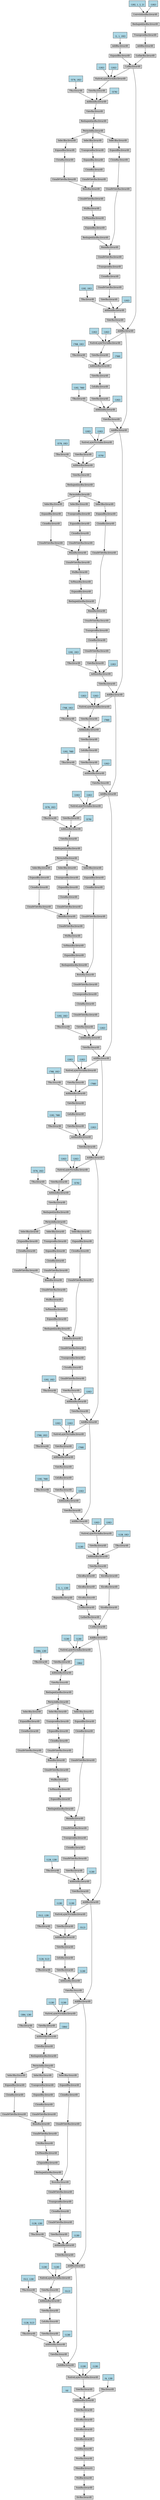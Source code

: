 digraph {
	graph [dpi=500 size="100,100"]
	node [align=left fontsize=12 height=0.2 ranksep=0.1 shape=box style=filled]
	1653557714976 [label=DivBackward0]
	1653558222736 -> 1653557714976
	1653558222736 [label=SumBackward0]
	1653558222784 -> 1653558222736
	1653558222784 [label=MulBackward0]
	1653558222832 -> 1653558222784
	1653558222832 [label=MeanBackward1]
	1653558222880 -> 1653558222832
	1653558222880 [label=PowBackward0]
	1653558222976 -> 1653558222880
	1653558222976 [label=SubBackward0]
	1653558223072 -> 1653558222976
	1653558223072 [label=SliceBackward0]
	1653558223168 -> 1653558223072
	1653558223168 [label=SliceBackward0]
	1653558223264 -> 1653558223168
	1653558223264 [label=SliceBackward0]
	1653558223360 -> 1653558223264
	1653558223360 [label=ViewBackward0]
	1653558223456 -> 1653558223360
	1653558223456 [label=AddmmBackward0]
	1653558223552 -> 1653558223456
	1653558223552 [label="
 (4)" fillcolor=lightblue]
	1653558223600 -> 1653558223456
	1653558223600 [label=ViewBackward0]
	1653558223744 -> 1653558223600
	1653558223744 [label=NativeLayerNormBackward0]
	1653558223936 -> 1653558223744
	1653558223936 [label=AddBackward0]
	1653558223792 -> 1653558223936
	1653558223792 [label=AddBackward0]
	1653558224176 -> 1653558223792
	1653558224176 [label=AddBackward0]
	1653558224320 -> 1653558224176
	1653558224320 [label=AddBackward0]
	1653558224464 -> 1653558224320
	1653558224464 [label=AddBackward0]
	1653558224608 -> 1653558224464
	1653558224608 [label=CatBackward0]
	1653558224704 -> 1653558224608
	1653558224704 [label=SliceBackward0]
	1653558224848 -> 1653558224704
	1653558224848 [label=SliceBackward0]
	1653558224944 -> 1653558224848
	1653558224944 [label=SliceBackward0]
	1653558225040 -> 1653558224944
	1653558225040 [label=ViewBackward0]
	1653558225136 -> 1653558225040
	1653558225136 [label=AddmmBackward0]
	1653558225232 -> 1653558225136
	1653558225232 [label="
 (128)" fillcolor=lightblue]
	1653558225280 -> 1653558225136
	1653558225280 [label=ViewBackward0]
	1653558225424 -> 1653558225280
	1653558225424 [label=NativeLayerNormBackward0]
	1653558225520 -> 1653558225424
	1653558225520 [label=AddBackward0]
	1653558225712 -> 1653558225520
	1653558225712 [label=AddBackward0]
	1653558225856 -> 1653558225712
	1653558225856 [label=AddBackward0]
	1653558226000 -> 1653558225856
	1653558226000 [label=AddBackward0]
	1653558226144 -> 1653558226000
	1653558226144 [label=AddBackward0]
	1653558226288 -> 1653558226144
	1653558226288 [label=AddBackward0]
	1653558226432 -> 1653558226288
	1653558226432 [label=AddBackward0]
	1653558226576 -> 1653558226432
	1653558226576 [label=AddBackward0]
	1653558226720 -> 1653558226576
	1653558226720 [label=CatBackward0]
	1653558226864 -> 1653558226720
	1653558226864 [label=ExpandBackward0]
	1653558227008 -> 1653558226864
	1653558227008 [label=AddBackward0]
	1653558227104 -> 1653558227008
	1653558227104 [label="
 (1, 1, 192)" fillcolor=lightblue]
	1653558226912 -> 1653558226720
	1653558226912 [label=GatherBackward0]
	1653558227056 -> 1653558226912
	1653558227056 [label=AddBackward0]
	1653558227200 -> 1653558227056
	1653558227200 [label=TransposeBackward0]
	1653558227296 -> 1653558227200
	1653558227296 [label=ReshapeAliasBackward0]
	1653558227392 -> 1653558227296
	1653558227392 [label=ConvolutionBackward0]
	1653558227488 -> 1653558227392
	1653558227488 [label="
 (192, 1, 2, 2)" fillcolor=lightblue]
	1653558227536 -> 1653558227392
	1653558227536 [label="
 (192)" fillcolor=lightblue]
	1653558226768 -> 1653558226576
	1653558226768 [label=ViewBackward0]
	1653558226960 -> 1653558226768
	1653558226960 [label=AddmmBackward0]
	1653558227248 -> 1653558226960
	1653558227248 [label="
 (192)" fillcolor=lightblue]
	1653558227344 -> 1653558226960
	1653558227344 [label=ViewBackward0]
	1653558227632 -> 1653558227344
	1653558227632 [label=UnsafeViewBackward0]
	1653558227728 -> 1653558227632
	1653558227728 [label=CloneBackward0]
	1653558227824 -> 1653558227728
	1653558227824 [label=TransposeBackward0]
	1653558227920 -> 1653558227824
	1653558227920 [label=UnsafeViewBackward0]
	1653558228016 -> 1653558227920
	1653558228016 [label=BmmBackward0]
	1653558228112 -> 1653558228016
	1653558228112 [label=ReshapeAliasBackward0]
	1653558228256 -> 1653558228112
	1653558228256 [label=ExpandBackward0]
	1653558228352 -> 1653558228256
	1653558228352 [label=SoftmaxBackward0]
	1653558228448 -> 1653558228352
	1653558228448 [label=MulBackward0]
	1653558228544 -> 1653558228448
	1653558228544 [label=UnsafeViewBackward0]
	1653558228640 -> 1653558228544
	1653558228640 [label=BmmBackward0]
	1653558228736 -> 1653558228640
	1653558228736 [label=UnsafeViewBackward0]
	1653558228880 -> 1653558228736
	1653558228880 [label=CloneBackward0]
	1653558228976 -> 1653558228880
	1653558228976 [label=ExpandBackward0]
	1653558229072 -> 1653558228976
	1653558229072 [label=SelectBackward0]
	1653558229168 -> 1653558229072
	1653558229168 [label=PermuteBackward0]
	1653558229264 -> 1653558229168
	1653558229264 [label=ReshapeAliasBackward0]
	1653558229360 -> 1653558229264
	1653558229360 [label=ViewBackward0]
	1653558229456 -> 1653558229360
	1653558229456 [label=AddmmBackward0]
	1653558229552 -> 1653558229456
	1653558229552 [label="
 (576)" fillcolor=lightblue]
	1653558229600 -> 1653558229456
	1653558229600 [label=ViewBackward0]
	1653558229744 -> 1653558229600
	1653558229744 [label=NativeLayerNormBackward0]
	1653558226720 -> 1653558229744
	1653558229840 -> 1653558229744
	1653558229840 [label="
 (192)" fillcolor=lightblue]
	1653558229888 -> 1653558229744
	1653558229888 [label="
 (192)" fillcolor=lightblue]
	1653558229648 -> 1653558229456
	1653558229648 [label=TBackward0]
	1653558229792 -> 1653558229648
	1653558229792 [label="
 (576, 192)" fillcolor=lightblue]
	1653558228784 -> 1653558228640
	1653558228784 [label=UnsafeViewBackward0]
	1653558228928 -> 1653558228784
	1653558228928 [label=CloneBackward0]
	1653558229120 -> 1653558228928
	1653558229120 [label=ExpandBackward0]
	1653558229312 -> 1653558229120
	1653558229312 [label=TransposeBackward0]
	1653558229504 -> 1653558229312
	1653558229504 [label=SelectBackward0]
	1653558229168 -> 1653558229504
	1653558228160 -> 1653558228016
	1653558228160 [label=UnsafeViewBackward0]
	1653558228304 -> 1653558228160
	1653558228304 [label=CloneBackward0]
	1653558228496 -> 1653558228304
	1653558228496 [label=ExpandBackward0]
	1653558228688 -> 1653558228496
	1653558228688 [label=SelectBackward0]
	1653558229168 -> 1653558228688
	1653558227440 -> 1653558226960
	1653558227440 [label=TBackward0]
	1653558227680 -> 1653558227440
	1653558227680 [label="
 (192, 192)" fillcolor=lightblue]
	1653558226624 -> 1653558226432
	1653558226624 [label=ViewBackward0]
	1653558226816 -> 1653558226624
	1653558226816 [label=AddmmBackward0]
	1653558227584 -> 1653558226816
	1653558227584 [label="
 (192)" fillcolor=lightblue]
	1653558227776 -> 1653558226816
	1653558227776 [label=ViewBackward0]
	1653558228064 -> 1653558227776
	1653558228064 [label=GeluBackward0]
	1653558228400 -> 1653558228064
	1653558228400 [label=ViewBackward0]
	1653558228832 -> 1653558228400
	1653558228832 [label=AddmmBackward0]
	1653558229216 -> 1653558228832
	1653558229216 [label="
 (768)" fillcolor=lightblue]
	1653558229408 -> 1653558228832
	1653558229408 [label=ViewBackward0]
	1653558229984 -> 1653558229408
	1653558229984 [label=NativeLayerNormBackward0]
	1653558226576 -> 1653558229984
	1653558230080 -> 1653558229984
	1653558230080 [label="
 (192)" fillcolor=lightblue]
	1653558230128 -> 1653558229984
	1653558230128 [label="
 (192)" fillcolor=lightblue]
	1653558229696 -> 1653558228832
	1653558229696 [label=TBackward0]
	1653558230032 -> 1653558229696
	1653558230032 [label="
 (768, 192)" fillcolor=lightblue]
	1653558227872 -> 1653558226816
	1653558227872 [label=TBackward0]
	1653558228208 -> 1653558227872
	1653558228208 [label="
 (192, 768)" fillcolor=lightblue]
	1653558226480 -> 1653558226288
	1653558226480 [label=ViewBackward0]
	1653558226672 -> 1653558226480
	1653558226672 [label=AddmmBackward0]
	1653558227968 -> 1653558226672
	1653558227968 [label="
 (192)" fillcolor=lightblue]
	1653558228592 -> 1653558226672
	1653558228592 [label=ViewBackward0]
	1653558230176 -> 1653558228592
	1653558230176 [label=UnsafeViewBackward0]
	1653558230272 -> 1653558230176
	1653558230272 [label=CloneBackward0]
	1653558230368 -> 1653558230272
	1653558230368 [label=TransposeBackward0]
	1653558230464 -> 1653558230368
	1653558230464 [label=UnsafeViewBackward0]
	1653558230560 -> 1653558230464
	1653558230560 [label=BmmBackward0]
	1653558230656 -> 1653558230560
	1653558230656 [label=ReshapeAliasBackward0]
	1653558230800 -> 1653558230656
	1653558230800 [label=ExpandBackward0]
	1653558230896 -> 1653558230800
	1653558230896 [label=SoftmaxBackward0]
	1653558230992 -> 1653558230896
	1653558230992 [label=MulBackward0]
	1653558378608 -> 1653558230992
	1653558378608 [label=UnsafeViewBackward0]
	1653558378704 -> 1653558378608
	1653558378704 [label=BmmBackward0]
	1653558378800 -> 1653558378704
	1653558378800 [label=UnsafeViewBackward0]
	1653558378944 -> 1653558378800
	1653558378944 [label=CloneBackward0]
	1653558379040 -> 1653558378944
	1653558379040 [label=ExpandBackward0]
	1653558379136 -> 1653558379040
	1653558379136 [label=SelectBackward0]
	1653558379232 -> 1653558379136
	1653558379232 [label=PermuteBackward0]
	1653558379328 -> 1653558379232
	1653558379328 [label=ReshapeAliasBackward0]
	1653558379424 -> 1653558379328
	1653558379424 [label=ViewBackward0]
	1653558379520 -> 1653558379424
	1653558379520 [label=AddmmBackward0]
	1653558379616 -> 1653558379520
	1653558379616 [label="
 (576)" fillcolor=lightblue]
	1653558379664 -> 1653558379520
	1653558379664 [label=ViewBackward0]
	1653558379808 -> 1653558379664
	1653558379808 [label=NativeLayerNormBackward0]
	1653558226432 -> 1653558379808
	1653558379904 -> 1653558379808
	1653558379904 [label="
 (192)" fillcolor=lightblue]
	1653558379952 -> 1653558379808
	1653558379952 [label="
 (192)" fillcolor=lightblue]
	1653558379712 -> 1653558379520
	1653558379712 [label=TBackward0]
	1653558379856 -> 1653558379712
	1653558379856 [label="
 (576, 192)" fillcolor=lightblue]
	1653558378848 -> 1653558378704
	1653558378848 [label=UnsafeViewBackward0]
	1653558378992 -> 1653558378848
	1653558378992 [label=CloneBackward0]
	1653558379184 -> 1653558378992
	1653558379184 [label=ExpandBackward0]
	1653558379376 -> 1653558379184
	1653558379376 [label=TransposeBackward0]
	1653558379568 -> 1653558379376
	1653558379568 [label=SelectBackward0]
	1653558379232 -> 1653558379568
	1653558230704 -> 1653558230560
	1653558230704 [label=UnsafeViewBackward0]
	1653558230848 -> 1653558230704
	1653558230848 [label=CloneBackward0]
	1653558378560 -> 1653558230848
	1653558378560 [label=ExpandBackward0]
	1653558378752 -> 1653558378560
	1653558378752 [label=SelectBackward0]
	1653558379232 -> 1653558378752
	1653558229024 -> 1653558226672
	1653558229024 [label=TBackward0]
	1653558230224 -> 1653558229024
	1653558230224 [label="
 (192, 192)" fillcolor=lightblue]
	1653558226336 -> 1653558226144
	1653558226336 [label=ViewBackward0]
	1653558226528 -> 1653558226336
	1653558226528 [label=AddmmBackward0]
	1653558229936 -> 1653558226528
	1653558229936 [label="
 (192)" fillcolor=lightblue]
	1653558230320 -> 1653558226528
	1653558230320 [label=ViewBackward0]
	1653558230608 -> 1653558230320
	1653558230608 [label=GeluBackward0]
	1653558230944 -> 1653558230608
	1653558230944 [label=ViewBackward0]
	1653558378896 -> 1653558230944
	1653558378896 [label=AddmmBackward0]
	1653558379280 -> 1653558378896
	1653558379280 [label="
 (768)" fillcolor=lightblue]
	1653558379472 -> 1653558378896
	1653558379472 [label=ViewBackward0]
	1653558380048 -> 1653558379472
	1653558380048 [label=NativeLayerNormBackward0]
	1653558226288 -> 1653558380048
	1653558380144 -> 1653558380048
	1653558380144 [label="
 (192)" fillcolor=lightblue]
	1653558380192 -> 1653558380048
	1653558380192 [label="
 (192)" fillcolor=lightblue]
	1653558379760 -> 1653558378896
	1653558379760 [label=TBackward0]
	1653558380096 -> 1653558379760
	1653558380096 [label="
 (768, 192)" fillcolor=lightblue]
	1653558230416 -> 1653558226528
	1653558230416 [label=TBackward0]
	1653558230752 -> 1653558230416
	1653558230752 [label="
 (192, 768)" fillcolor=lightblue]
	1653558226192 -> 1653558226000
	1653558226192 [label=ViewBackward0]
	1653558226384 -> 1653558226192
	1653558226384 [label=AddmmBackward0]
	1653558230512 -> 1653558226384
	1653558230512 [label="
 (192)" fillcolor=lightblue]
	1653558378656 -> 1653558226384
	1653558378656 [label=ViewBackward0]
	1653558380240 -> 1653558378656
	1653558380240 [label=UnsafeViewBackward0]
	1653558380336 -> 1653558380240
	1653558380336 [label=CloneBackward0]
	1653558380432 -> 1653558380336
	1653558380432 [label=TransposeBackward0]
	1653558380528 -> 1653558380432
	1653558380528 [label=UnsafeViewBackward0]
	1653558380624 -> 1653558380528
	1653558380624 [label=BmmBackward0]
	1653558380720 -> 1653558380624
	1653558380720 [label=ReshapeAliasBackward0]
	1653558380864 -> 1653558380720
	1653558380864 [label=ExpandBackward0]
	1653558380960 -> 1653558380864
	1653558380960 [label=SoftmaxBackward0]
	1653558381056 -> 1653558380960
	1653558381056 [label=MulBackward0]
	1653558381152 -> 1653558381056
	1653558381152 [label=UnsafeViewBackward0]
	1653558381248 -> 1653558381152
	1653558381248 [label=BmmBackward0]
	1653558381344 -> 1653558381248
	1653558381344 [label=UnsafeViewBackward0]
	1653558381488 -> 1653558381344
	1653558381488 [label=CloneBackward0]
	1653558381584 -> 1653558381488
	1653558381584 [label=ExpandBackward0]
	1653558381680 -> 1653558381584
	1653558381680 [label=SelectBackward0]
	1653558381776 -> 1653558381680
	1653558381776 [label=PermuteBackward0]
	1653558381872 -> 1653558381776
	1653558381872 [label=ReshapeAliasBackward0]
	1653558381968 -> 1653558381872
	1653558381968 [label=ViewBackward0]
	1653558382064 -> 1653558381968
	1653558382064 [label=AddmmBackward0]
	1653558382160 -> 1653558382064
	1653558382160 [label="
 (576)" fillcolor=lightblue]
	1653558382208 -> 1653558382064
	1653558382208 [label=ViewBackward0]
	1653558382352 -> 1653558382208
	1653558382352 [label=NativeLayerNormBackward0]
	1653558226144 -> 1653558382352
	1653558382448 -> 1653558382352
	1653558382448 [label="
 (192)" fillcolor=lightblue]
	1653558382496 -> 1653558382352
	1653558382496 [label="
 (192)" fillcolor=lightblue]
	1653558382256 -> 1653558382064
	1653558382256 [label=TBackward0]
	1653558382400 -> 1653558382256
	1653558382400 [label="
 (576, 192)" fillcolor=lightblue]
	1653558381392 -> 1653558381248
	1653558381392 [label=UnsafeViewBackward0]
	1653558381536 -> 1653558381392
	1653558381536 [label=CloneBackward0]
	1653558381728 -> 1653558381536
	1653558381728 [label=ExpandBackward0]
	1653558381920 -> 1653558381728
	1653558381920 [label=TransposeBackward0]
	1653558382112 -> 1653558381920
	1653558382112 [label=SelectBackward0]
	1653558381776 -> 1653558382112
	1653558380768 -> 1653558380624
	1653558380768 [label=UnsafeViewBackward0]
	1653558380912 -> 1653558380768
	1653558380912 [label=CloneBackward0]
	1653558381104 -> 1653558380912
	1653558381104 [label=ExpandBackward0]
	1653558381296 -> 1653558381104
	1653558381296 [label=SelectBackward0]
	1653558381776 -> 1653558381296
	1653558379088 -> 1653558226384
	1653558379088 [label=TBackward0]
	1653558380288 -> 1653558379088
	1653558380288 [label="
 (192, 192)" fillcolor=lightblue]
	1653558226048 -> 1653558225856
	1653558226048 [label=ViewBackward0]
	1653558226240 -> 1653558226048
	1653558226240 [label=AddmmBackward0]
	1653558380000 -> 1653558226240
	1653558380000 [label="
 (192)" fillcolor=lightblue]
	1653558380384 -> 1653558226240
	1653558380384 [label=ViewBackward0]
	1653558380672 -> 1653558380384
	1653558380672 [label=GeluBackward0]
	1653558381008 -> 1653558380672
	1653558381008 [label=ViewBackward0]
	1653558381440 -> 1653558381008
	1653558381440 [label=AddmmBackward0]
	1653558381824 -> 1653558381440
	1653558381824 [label="
 (768)" fillcolor=lightblue]
	1653558382016 -> 1653558381440
	1653558382016 [label=ViewBackward0]
	1653558382592 -> 1653558382016
	1653558382592 [label=NativeLayerNormBackward0]
	1653558226000 -> 1653558382592
	1653558382688 -> 1653558382592
	1653558382688 [label="
 (192)" fillcolor=lightblue]
	1653558382736 -> 1653558382592
	1653558382736 [label="
 (192)" fillcolor=lightblue]
	1653558382304 -> 1653558381440
	1653558382304 [label=TBackward0]
	1653558382640 -> 1653558382304
	1653558382640 [label="
 (768, 192)" fillcolor=lightblue]
	1653558380480 -> 1653558226240
	1653558380480 [label=TBackward0]
	1653558380816 -> 1653558380480
	1653558380816 [label="
 (192, 768)" fillcolor=lightblue]
	1653558225904 -> 1653558225712
	1653558225904 [label=ViewBackward0]
	1653558226096 -> 1653558225904
	1653558226096 [label=AddmmBackward0]
	1653558380576 -> 1653558226096
	1653558380576 [label="
 (192)" fillcolor=lightblue]
	1653558381200 -> 1653558226096
	1653558381200 [label=ViewBackward0]
	1653558382784 -> 1653558381200
	1653558382784 [label=UnsafeViewBackward0]
	1653558382880 -> 1653558382784
	1653558382880 [label=CloneBackward0]
	1653558382976 -> 1653558382880
	1653558382976 [label=TransposeBackward0]
	1653558383072 -> 1653558382976
	1653558383072 [label=UnsafeViewBackward0]
	1653558383168 -> 1653558383072
	1653558383168 [label=BmmBackward0]
	1653558383264 -> 1653558383168
	1653558383264 [label=ReshapeAliasBackward0]
	1653558383408 -> 1653558383264
	1653558383408 [label=ExpandBackward0]
	1653558383504 -> 1653558383408
	1653558383504 [label=SoftmaxBackward0]
	1653558383600 -> 1653558383504
	1653558383600 [label=MulBackward0]
	1653558383696 -> 1653558383600
	1653558383696 [label=UnsafeViewBackward0]
	1653558383792 -> 1653558383696
	1653558383792 [label=BmmBackward0]
	1653558383888 -> 1653558383792
	1653558383888 [label=UnsafeViewBackward0]
	1653558384032 -> 1653558383888
	1653558384032 [label=CloneBackward0]
	1653558384128 -> 1653558384032
	1653558384128 [label=ExpandBackward0]
	1653558384224 -> 1653558384128
	1653558384224 [label=SelectBackward0]
	1653558384320 -> 1653558384224
	1653558384320 [label=PermuteBackward0]
	1653558384416 -> 1653558384320
	1653558384416 [label=ReshapeAliasBackward0]
	1653558384512 -> 1653558384416
	1653558384512 [label=ViewBackward0]
	1653558384608 -> 1653558384512
	1653558384608 [label=AddmmBackward0]
	1653558384704 -> 1653558384608
	1653558384704 [label="
 (576)" fillcolor=lightblue]
	1653558384752 -> 1653558384608
	1653558384752 [label=ViewBackward0]
	1653558384896 -> 1653558384752
	1653558384896 [label=NativeLayerNormBackward0]
	1653558225856 -> 1653558384896
	1653558384992 -> 1653558384896
	1653558384992 [label="
 (192)" fillcolor=lightblue]
	1653558385040 -> 1653558384896
	1653558385040 [label="
 (192)" fillcolor=lightblue]
	1653558384800 -> 1653558384608
	1653558384800 [label=TBackward0]
	1653558384944 -> 1653558384800
	1653558384944 [label="
 (576, 192)" fillcolor=lightblue]
	1653558383936 -> 1653558383792
	1653558383936 [label=UnsafeViewBackward0]
	1653558384080 -> 1653558383936
	1653558384080 [label=CloneBackward0]
	1653558384272 -> 1653558384080
	1653558384272 [label=ExpandBackward0]
	1653558384464 -> 1653558384272
	1653558384464 [label=TransposeBackward0]
	1653558384656 -> 1653558384464
	1653558384656 [label=SelectBackward0]
	1653558384320 -> 1653558384656
	1653558383312 -> 1653558383168
	1653558383312 [label=UnsafeViewBackward0]
	1653558383456 -> 1653558383312
	1653558383456 [label=CloneBackward0]
	1653558383648 -> 1653558383456
	1653558383648 [label=ExpandBackward0]
	1653558383840 -> 1653558383648
	1653558383840 [label=SelectBackward0]
	1653558384320 -> 1653558383840
	1653558381632 -> 1653558226096
	1653558381632 [label=TBackward0]
	1653558382832 -> 1653558381632
	1653558382832 [label="
 (192, 192)" fillcolor=lightblue]
	1653558225760 -> 1653558225520
	1653558225760 [label=ViewBackward0]
	1653558225952 -> 1653558225760
	1653558225952 [label=AddmmBackward0]
	1653558382544 -> 1653558225952
	1653558382544 [label="
 (192)" fillcolor=lightblue]
	1653558382928 -> 1653558225952
	1653558382928 [label=ViewBackward0]
	1653558383216 -> 1653558382928
	1653558383216 [label=GeluBackward0]
	1653558383552 -> 1653558383216
	1653558383552 [label=ViewBackward0]
	1653558383984 -> 1653558383552
	1653558383984 [label=AddmmBackward0]
	1653558384368 -> 1653558383984
	1653558384368 [label="
 (768)" fillcolor=lightblue]
	1653558384560 -> 1653558383984
	1653558384560 [label=ViewBackward0]
	1653558385136 -> 1653558384560
	1653558385136 [label=NativeLayerNormBackward0]
	1653558225712 -> 1653558385136
	1653558385232 -> 1653558385136
	1653558385232 [label="
 (192)" fillcolor=lightblue]
	1653558385280 -> 1653558385136
	1653558385280 [label="
 (192)" fillcolor=lightblue]
	1653558384848 -> 1653558383984
	1653558384848 [label=TBackward0]
	1653558385184 -> 1653558384848
	1653558385184 [label="
 (768, 192)" fillcolor=lightblue]
	1653558383024 -> 1653558225952
	1653558383024 [label=TBackward0]
	1653558383360 -> 1653558383024
	1653558383360 [label="
 (192, 768)" fillcolor=lightblue]
	1653558225568 -> 1653558225424
	1653558225568 [label="
 (192)" fillcolor=lightblue]
	1653558225616 -> 1653558225424
	1653558225616 [label="
 (192)" fillcolor=lightblue]
	1653558225328 -> 1653558225136
	1653558225328 [label=TBackward0]
	1653558225472 -> 1653558225328
	1653558225472 [label="
 (128, 192)" fillcolor=lightblue]
	1653558224752 -> 1653558224608
	1653558224752 [label=GatherBackward0]
	1653558224896 -> 1653558224752
	1653558224896 [label=CatBackward0]
	1653558225088 -> 1653558224896
	1653558225088 [label=SliceBackward0]
	1653558225664 -> 1653558225088
	1653558225664 [label=SliceBackward0]
	1653558227152 -> 1653558225664
	1653558227152 [label=SliceBackward0]
	1653558225040 -> 1653558227152
	1653558225184 -> 1653558224896
	1653558225184 [label=RepeatBackward0]
	1653558225808 -> 1653558225184
	1653558225808 [label="
 (1, 1, 128)" fillcolor=lightblue]
	1653558224512 -> 1653558224320
	1653558224512 [label=ViewBackward0]
	1653558224656 -> 1653558224512
	1653558224656 [label=AddmmBackward0]
	1653558224992 -> 1653558224656
	1653558224992 [label="
 (128)" fillcolor=lightblue]
	1653558225376 -> 1653558224656
	1653558225376 [label=ViewBackward0]
	1653558384176 -> 1653558225376
	1653558384176 [label=UnsafeViewBackward0]
	1653558385328 -> 1653558384176
	1653558385328 [label=CloneBackward0]
	1653558385424 -> 1653558385328
	1653558385424 [label=TransposeBackward0]
	1653558385520 -> 1653558385424
	1653558385520 [label=UnsafeViewBackward0]
	1653558385616 -> 1653558385520
	1653558385616 [label=BmmBackward0]
	1653558385712 -> 1653558385616
	1653558385712 [label=ReshapeAliasBackward0]
	1653558385856 -> 1653558385712
	1653558385856 [label=ExpandBackward0]
	1653558385952 -> 1653558385856
	1653558385952 [label=SoftmaxBackward0]
	1653558386048 -> 1653558385952
	1653558386048 [label=MulBackward0]
	1653558386144 -> 1653558386048
	1653558386144 [label=UnsafeViewBackward0]
	1653558386240 -> 1653558386144
	1653558386240 [label=BmmBackward0]
	1653558386336 -> 1653558386240
	1653558386336 [label=UnsafeViewBackward0]
	1653558386480 -> 1653558386336
	1653558386480 [label=CloneBackward0]
	1653558386576 -> 1653558386480
	1653558386576 [label=ExpandBackward0]
	1653558386672 -> 1653558386576
	1653558386672 [label=SelectBackward0]
	1653558386768 -> 1653558386672
	1653558386768 [label=PermuteBackward0]
	1653558386864 -> 1653558386768
	1653558386864 [label=ReshapeAliasBackward0]
	1653558386960 -> 1653558386864
	1653558386960 [label=ViewBackward0]
	1653558387056 -> 1653558386960
	1653558387056 [label=AddmmBackward0]
	1653558387152 -> 1653558387056
	1653558387152 [label="
 (384)" fillcolor=lightblue]
	1653558387200 -> 1653558387056
	1653558387200 [label=ViewBackward0]
	1653558387344 -> 1653558387200
	1653558387344 [label=NativeLayerNormBackward0]
	1653558224464 -> 1653558387344
	1653558387440 -> 1653558387344
	1653558387440 [label="
 (128)" fillcolor=lightblue]
	1653558387488 -> 1653558387344
	1653558387488 [label="
 (128)" fillcolor=lightblue]
	1653558387248 -> 1653558387056
	1653558387248 [label=TBackward0]
	1653558387392 -> 1653558387248
	1653558387392 [label="
 (384, 128)" fillcolor=lightblue]
	1653558386384 -> 1653558386240
	1653558386384 [label=UnsafeViewBackward0]
	1653558386528 -> 1653558386384
	1653558386528 [label=CloneBackward0]
	1653558386720 -> 1653558386528
	1653558386720 [label=ExpandBackward0]
	1653558386912 -> 1653558386720
	1653558386912 [label=TransposeBackward0]
	1653558387104 -> 1653558386912
	1653558387104 [label=SelectBackward0]
	1653558386768 -> 1653558387104
	1653558385760 -> 1653558385616
	1653558385760 [label=UnsafeViewBackward0]
	1653558385904 -> 1653558385760
	1653558385904 [label=CloneBackward0]
	1653558386096 -> 1653558385904
	1653558386096 [label=ExpandBackward0]
	1653558386288 -> 1653558386096
	1653558386288 [label=SelectBackward0]
	1653558386768 -> 1653558386288
	1653558383120 -> 1653558224656
	1653558383120 [label=TBackward0]
	1653558385088 -> 1653558383120
	1653558385088 [label="
 (128, 128)" fillcolor=lightblue]
	1653558224368 -> 1653558224176
	1653558224368 [label=ViewBackward0]
	1653558224560 -> 1653558224368
	1653558224560 [label=AddmmBackward0]
	1653558383744 -> 1653558224560
	1653558383744 [label="
 (128)" fillcolor=lightblue]
	1653558385376 -> 1653558224560
	1653558385376 [label=ViewBackward0]
	1653558385664 -> 1653558385376
	1653558385664 [label=GeluBackward0]
	1653558386000 -> 1653558385664
	1653558386000 [label=ViewBackward0]
	1653558386432 -> 1653558386000
	1653558386432 [label=AddmmBackward0]
	1653558386816 -> 1653558386432
	1653558386816 [label="
 (512)" fillcolor=lightblue]
	1653558387008 -> 1653558386432
	1653558387008 [label=ViewBackward0]
	1653558387584 -> 1653558387008
	1653558387584 [label=NativeLayerNormBackward0]
	1653558224320 -> 1653558387584
	1653558387680 -> 1653558387584
	1653558387680 [label="
 (128)" fillcolor=lightblue]
	1653558387728 -> 1653558387584
	1653558387728 [label="
 (128)" fillcolor=lightblue]
	1653558387296 -> 1653558386432
	1653558387296 [label=TBackward0]
	1653558387632 -> 1653558387296
	1653558387632 [label="
 (512, 128)" fillcolor=lightblue]
	1653558385472 -> 1653558224560
	1653558385472 [label=TBackward0]
	1653558385808 -> 1653558385472
	1653558385808 [label="
 (128, 512)" fillcolor=lightblue]
	1653558224224 -> 1653558223792
	1653558224224 [label=ViewBackward0]
	1653558224416 -> 1653558224224
	1653558224416 [label=AddmmBackward0]
	1653558385568 -> 1653558224416
	1653558385568 [label="
 (128)" fillcolor=lightblue]
	1653558386192 -> 1653558224416
	1653558386192 [label=ViewBackward0]
	1653558387776 -> 1653558386192
	1653558387776 [label=UnsafeViewBackward0]
	1653558387872 -> 1653558387776
	1653558387872 [label=CloneBackward0]
	1653558387968 -> 1653558387872
	1653558387968 [label=TransposeBackward0]
	1653558388064 -> 1653558387968
	1653558388064 [label=UnsafeViewBackward0]
	1653558388160 -> 1653558388064
	1653558388160 [label=BmmBackward0]
	1653558388256 -> 1653558388160
	1653558388256 [label=ReshapeAliasBackward0]
	1653558388400 -> 1653558388256
	1653558388400 [label=ExpandBackward0]
	1653558388496 -> 1653558388400
	1653558388496 [label=SoftmaxBackward0]
	1653558388592 -> 1653558388496
	1653558388592 [label=MulBackward0]
	1653558388688 -> 1653558388592
	1653558388688 [label=UnsafeViewBackward0]
	1653558388784 -> 1653558388688
	1653558388784 [label=BmmBackward0]
	1653558388880 -> 1653558388784
	1653558388880 [label=UnsafeViewBackward0]
	1653558389024 -> 1653558388880
	1653558389024 [label=CloneBackward0]
	1653558389120 -> 1653558389024
	1653558389120 [label=ExpandBackward0]
	1653558389216 -> 1653558389120
	1653558389216 [label=SelectBackward0]
	1653558389312 -> 1653558389216
	1653558389312 [label=PermuteBackward0]
	1653558389408 -> 1653558389312
	1653558389408 [label=ReshapeAliasBackward0]
	1653558389504 -> 1653558389408
	1653558389504 [label=ViewBackward0]
	1653558389600 -> 1653558389504
	1653558389600 [label=AddmmBackward0]
	1653558389696 -> 1653558389600
	1653558389696 [label="
 (384)" fillcolor=lightblue]
	1653558389744 -> 1653558389600
	1653558389744 [label=ViewBackward0]
	1653558389888 -> 1653558389744
	1653558389888 [label=NativeLayerNormBackward0]
	1653558224176 -> 1653558389888
	1653558389984 -> 1653558389888
	1653558389984 [label="
 (128)" fillcolor=lightblue]
	1653558390032 -> 1653558389888
	1653558390032 [label="
 (128)" fillcolor=lightblue]
	1653558389792 -> 1653558389600
	1653558389792 [label=TBackward0]
	1653558389936 -> 1653558389792
	1653558389936 [label="
 (384, 128)" fillcolor=lightblue]
	1653558388928 -> 1653558388784
	1653558388928 [label=UnsafeViewBackward0]
	1653558389072 -> 1653558388928
	1653558389072 [label=CloneBackward0]
	1653558389264 -> 1653558389072
	1653558389264 [label=ExpandBackward0]
	1653558389456 -> 1653558389264
	1653558389456 [label=TransposeBackward0]
	1653558389648 -> 1653558389456
	1653558389648 [label=SelectBackward0]
	1653558389312 -> 1653558389648
	1653558388304 -> 1653558388160
	1653558388304 [label=UnsafeViewBackward0]
	1653558388448 -> 1653558388304
	1653558388448 [label=CloneBackward0]
	1653558388640 -> 1653558388448
	1653558388640 [label=ExpandBackward0]
	1653558388832 -> 1653558388640
	1653558388832 [label=SelectBackward0]
	1653558389312 -> 1653558388832
	1653558386624 -> 1653558224416
	1653558386624 [label=TBackward0]
	1653558387824 -> 1653558386624
	1653558387824 [label="
 (128, 128)" fillcolor=lightblue]
	1653558224080 -> 1653558223936
	1653558224080 [label=ViewBackward0]
	1653558224272 -> 1653558224080
	1653558224272 [label=AddmmBackward0]
	1653558387536 -> 1653558224272
	1653558387536 [label="
 (128)" fillcolor=lightblue]
	1653558387920 -> 1653558224272
	1653558387920 [label=ViewBackward0]
	1653558388208 -> 1653558387920
	1653558388208 [label=GeluBackward0]
	1653558388544 -> 1653558388208
	1653558388544 [label=ViewBackward0]
	1653558388976 -> 1653558388544
	1653558388976 [label=AddmmBackward0]
	1653558389360 -> 1653558388976
	1653558389360 [label="
 (512)" fillcolor=lightblue]
	1653558389552 -> 1653558388976
	1653558389552 [label=ViewBackward0]
	1653558390128 -> 1653558389552
	1653558390128 [label=NativeLayerNormBackward0]
	1653558223792 -> 1653558390128
	1653558390224 -> 1653558390128
	1653558390224 [label="
 (128)" fillcolor=lightblue]
	1653558390272 -> 1653558390128
	1653558390272 [label="
 (128)" fillcolor=lightblue]
	1653558389840 -> 1653558388976
	1653558389840 [label=TBackward0]
	1653558390176 -> 1653558389840
	1653558390176 [label="
 (512, 128)" fillcolor=lightblue]
	1653558388016 -> 1653558224272
	1653558388016 [label=TBackward0]
	1653558388352 -> 1653558388016
	1653558388352 [label="
 (128, 512)" fillcolor=lightblue]
	1653558223888 -> 1653558223744
	1653558223888 [label="
 (128)" fillcolor=lightblue]
	1653558223840 -> 1653558223744
	1653558223840 [label="
 (128)" fillcolor=lightblue]
	1653558223648 -> 1653558223456
	1653558223648 [label=TBackward0]
	1653558223984 -> 1653558223648
	1653558223984 [label="
 (4, 128)" fillcolor=lightblue]
}
